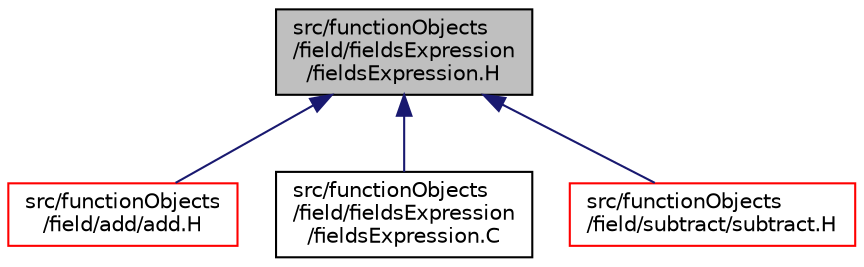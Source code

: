 digraph "src/functionObjects/field/fieldsExpression/fieldsExpression.H"
{
  bgcolor="transparent";
  edge [fontname="Helvetica",fontsize="10",labelfontname="Helvetica",labelfontsize="10"];
  node [fontname="Helvetica",fontsize="10",shape=record];
  Node1 [label="src/functionObjects\l/field/fieldsExpression\l/fieldsExpression.H",height=0.2,width=0.4,color="black", fillcolor="grey75", style="filled" fontcolor="black"];
  Node1 -> Node2 [dir="back",color="midnightblue",fontsize="10",style="solid",fontname="Helvetica"];
  Node2 [label="src/functionObjects\l/field/add/add.H",height=0.2,width=0.4,color="red",URL="$add_8H.html"];
  Node1 -> Node3 [dir="back",color="midnightblue",fontsize="10",style="solid",fontname="Helvetica"];
  Node3 [label="src/functionObjects\l/field/fieldsExpression\l/fieldsExpression.C",height=0.2,width=0.4,color="black",URL="$fieldsExpression_8C.html"];
  Node1 -> Node4 [dir="back",color="midnightblue",fontsize="10",style="solid",fontname="Helvetica"];
  Node4 [label="src/functionObjects\l/field/subtract/subtract.H",height=0.2,width=0.4,color="red",URL="$subtract_8H.html"];
}
